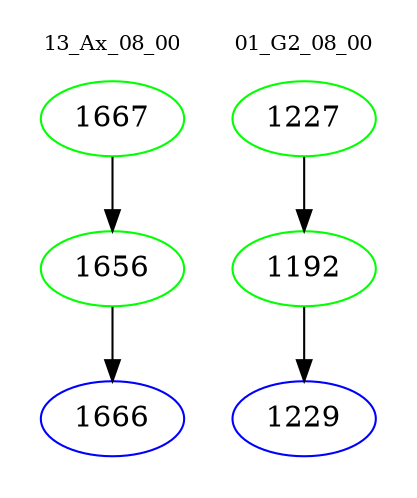 digraph{
subgraph cluster_0 {
color = white
label = "13_Ax_08_00";
fontsize=10;
T0_1667 [label="1667", color="green"]
T0_1667 -> T0_1656 [color="black"]
T0_1656 [label="1656", color="green"]
T0_1656 -> T0_1666 [color="black"]
T0_1666 [label="1666", color="blue"]
}
subgraph cluster_1 {
color = white
label = "01_G2_08_00";
fontsize=10;
T1_1227 [label="1227", color="green"]
T1_1227 -> T1_1192 [color="black"]
T1_1192 [label="1192", color="green"]
T1_1192 -> T1_1229 [color="black"]
T1_1229 [label="1229", color="blue"]
}
}
